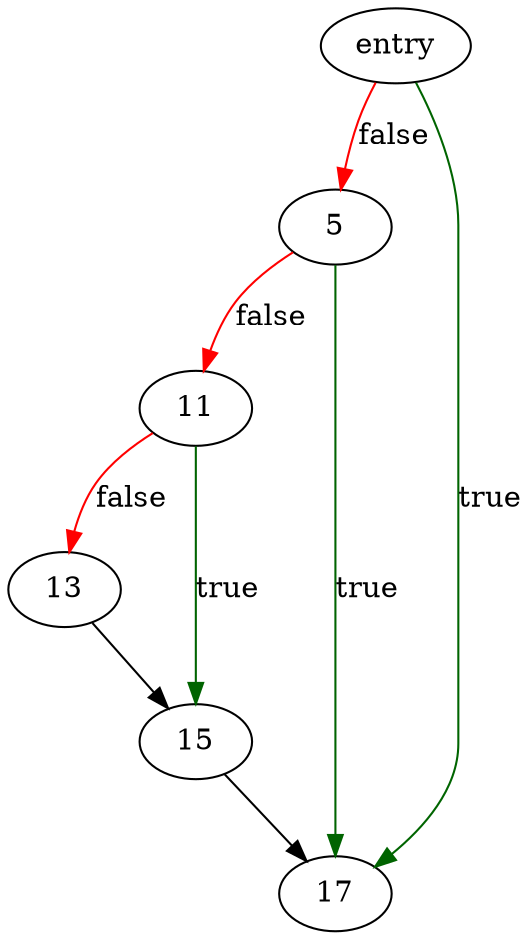 digraph "read_binary_file" {
	// Node definitions.
	2 [label=entry];
	5;
	11;
	13;
	15;
	17;

	// Edge definitions.
	2 -> 5 [
		color=red
		label=false
	];
	2 -> 17 [
		color=darkgreen
		label=true
	];
	5 -> 11 [
		color=red
		label=false
	];
	5 -> 17 [
		color=darkgreen
		label=true
	];
	11 -> 13 [
		color=red
		label=false
	];
	11 -> 15 [
		color=darkgreen
		label=true
	];
	13 -> 15;
	15 -> 17;
}